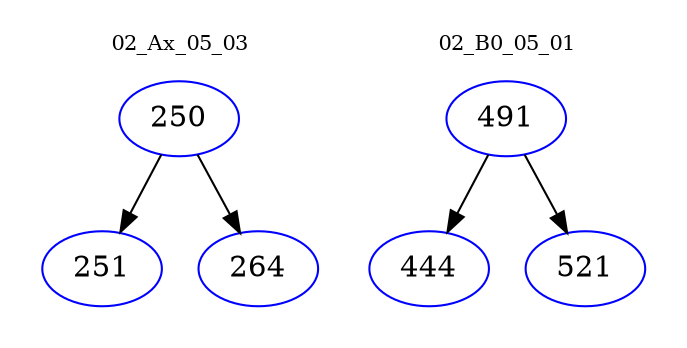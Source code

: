 digraph{
subgraph cluster_0 {
color = white
label = "02_Ax_05_03";
fontsize=10;
T0_250 [label="250", color="blue"]
T0_250 -> T0_251 [color="black"]
T0_251 [label="251", color="blue"]
T0_250 -> T0_264 [color="black"]
T0_264 [label="264", color="blue"]
}
subgraph cluster_1 {
color = white
label = "02_B0_05_01";
fontsize=10;
T1_491 [label="491", color="blue"]
T1_491 -> T1_444 [color="black"]
T1_444 [label="444", color="blue"]
T1_491 -> T1_521 [color="black"]
T1_521 [label="521", color="blue"]
}
}
